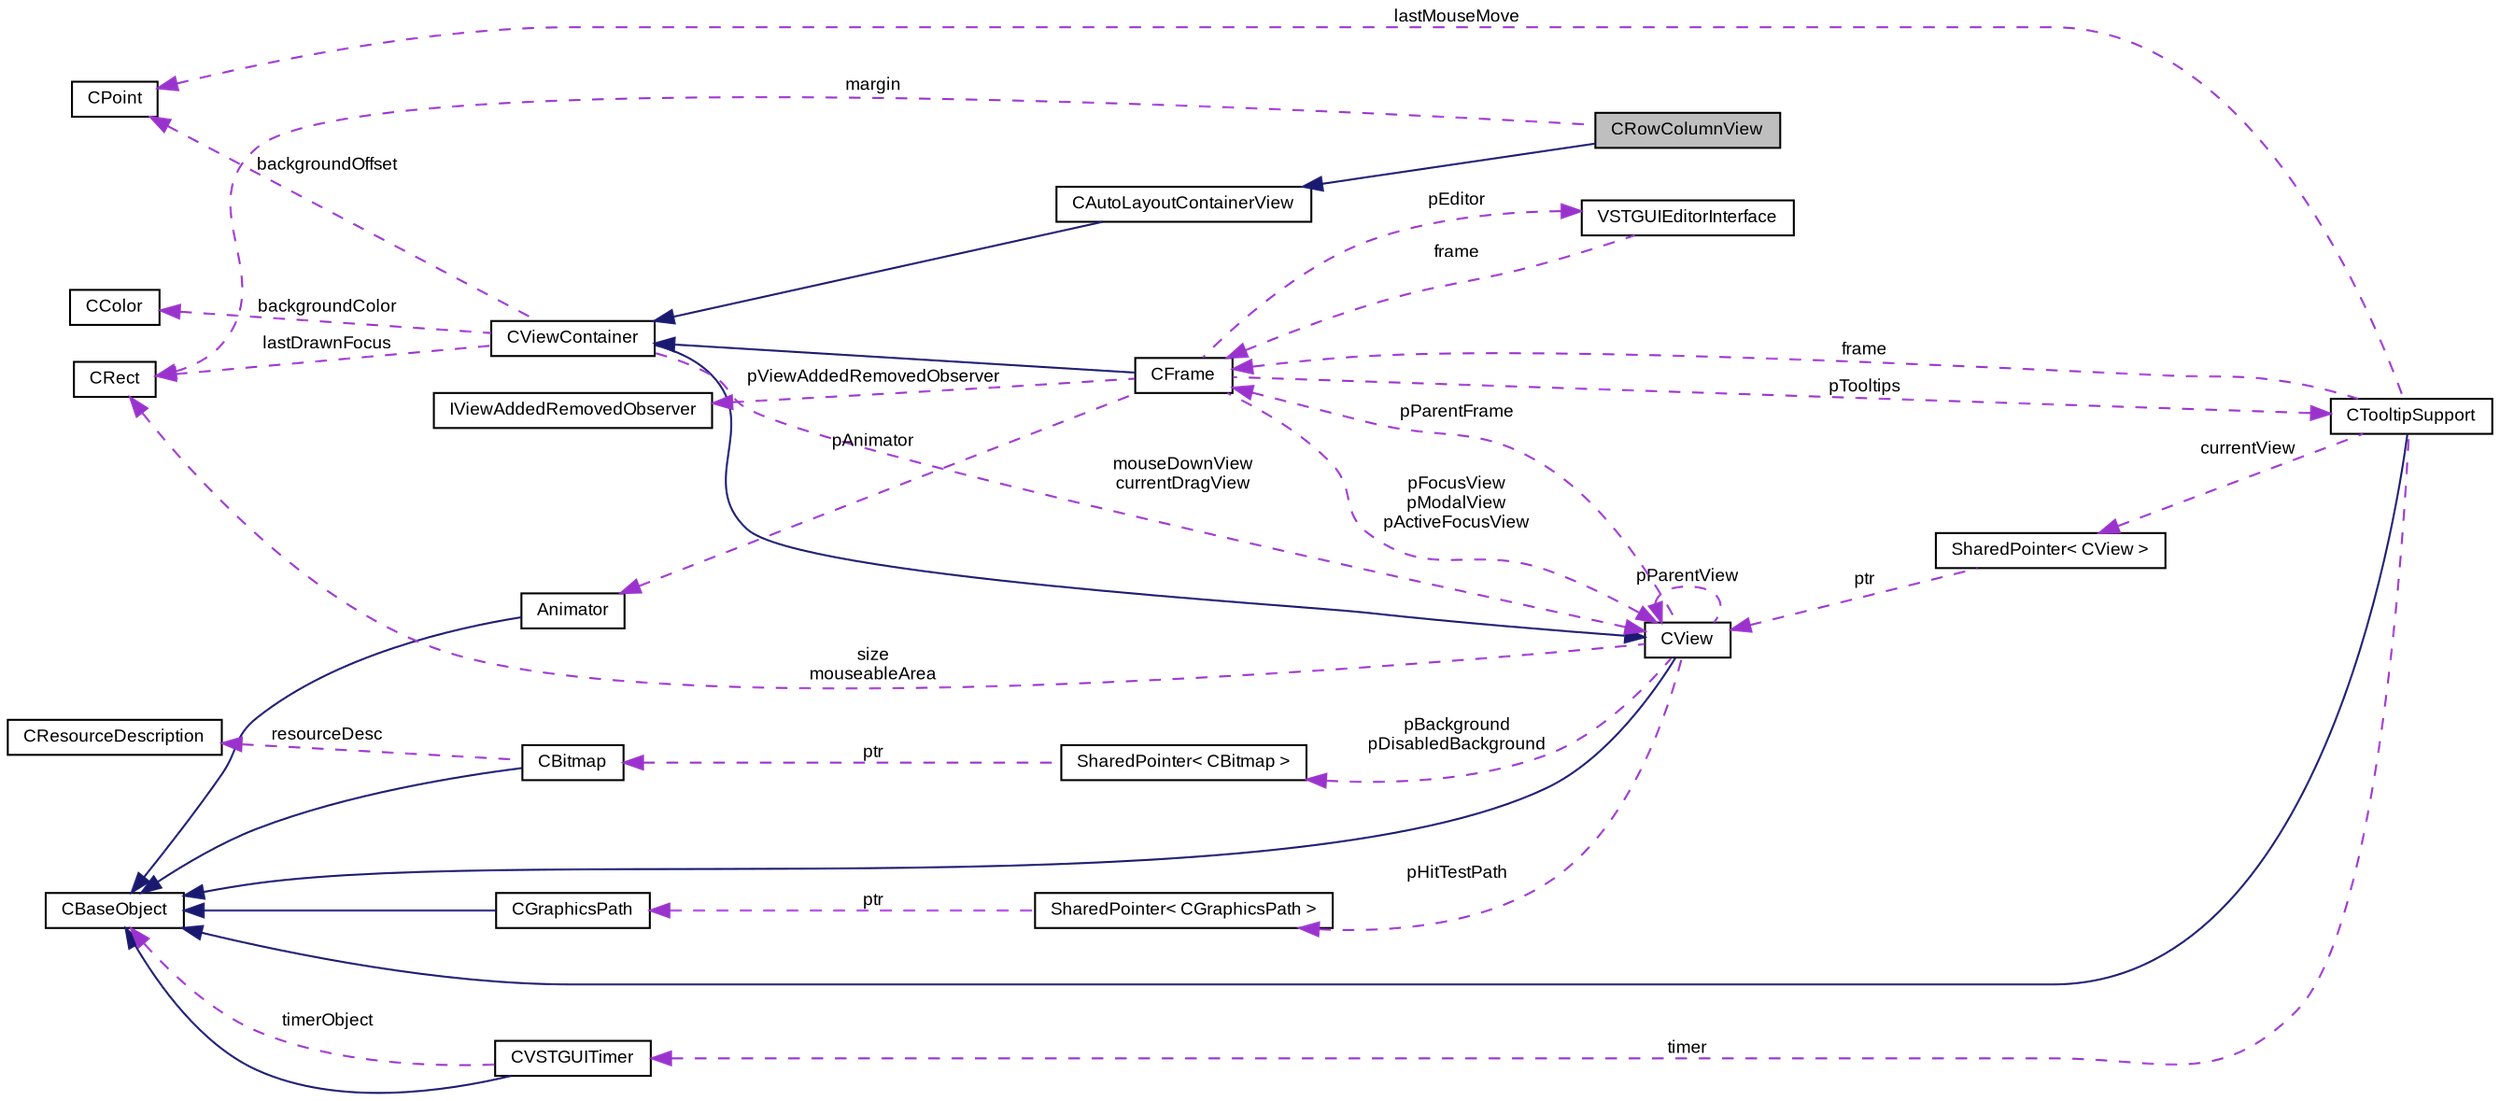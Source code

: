 digraph G
{
  bgcolor="transparent";
  edge [fontname="Arial",fontsize="9",labelfontname="Arial",labelfontsize="9"];
  node [fontname="Arial",fontsize="9",shape=record];
  rankdir=LR;
  Node1 [label="CRowColumnView",height=0.2,width=0.4,color="black", fillcolor="grey75", style="filled" fontcolor="black"];
  Node2 -> Node1 [dir=back,color="midnightblue",fontsize="9",style="solid",fontname="Arial"];
  Node2 [label="CAutoLayoutContainerView",height=0.2,width=0.4,color="black",URL="$class_v_s_t_g_u_i_1_1_c_auto_layout_container_view.html"];
  Node3 -> Node2 [dir=back,color="midnightblue",fontsize="9",style="solid",fontname="Arial"];
  Node3 [label="CViewContainer",height=0.2,width=0.4,color="black",URL="$class_v_s_t_g_u_i_1_1_c_view_container.html",tooltip="Container Class of CView objects."];
  Node4 -> Node3 [dir=back,color="midnightblue",fontsize="9",style="solid",fontname="Arial"];
  Node4 [label="CView",height=0.2,width=0.4,color="black",URL="$class_v_s_t_g_u_i_1_1_c_view.html",tooltip="Base Class of all view objects."];
  Node5 -> Node4 [dir=back,color="midnightblue",fontsize="9",style="solid",fontname="Arial"];
  Node5 [label="CBaseObject",height=0.2,width=0.4,color="black",URL="$class_v_s_t_g_u_i_1_1_c_base_object.html",tooltip="Base Object with reference counter."];
  Node6 -> Node4 [dir=back,color="darkorchid3",fontsize="9",style="dashed",label="pBackground\npDisabledBackground",fontname="Arial"];
  Node6 [label="SharedPointer\< CBitmap \>",height=0.2,width=0.4,color="black",URL="$class_v_s_t_g_u_i_1_1_shared_pointer.html"];
  Node7 -> Node6 [dir=back,color="darkorchid3",fontsize="9",style="dashed",label="ptr",fontname="Arial"];
  Node7 [label="CBitmap",height=0.2,width=0.4,color="black",URL="$class_v_s_t_g_u_i_1_1_c_bitmap.html",tooltip="Encapsulates various platform depended kinds of bitmaps."];
  Node5 -> Node7 [dir=back,color="midnightblue",fontsize="9",style="solid",fontname="Arial"];
  Node8 -> Node7 [dir=back,color="darkorchid3",fontsize="9",style="dashed",label="resourceDesc",fontname="Arial"];
  Node8 [label="CResourceDescription",height=0.2,width=0.4,color="black",URL="$class_v_s_t_g_u_i_1_1_c_resource_description.html",tooltip="Describes a resource by name or by ID."];
  Node9 -> Node4 [dir=back,color="darkorchid3",fontsize="9",style="dashed",label="pParentFrame",fontname="Arial"];
  Node9 [label="CFrame",height=0.2,width=0.4,color="black",URL="$class_v_s_t_g_u_i_1_1_c_frame.html",tooltip="The CFrame is the parent container of all views."];
  Node3 -> Node9 [dir=back,color="midnightblue",fontsize="9",style="solid",fontname="Arial"];
  Node10 -> Node9 [dir=back,color="darkorchid3",fontsize="9",style="dashed",label="pViewAddedRemovedObserver",fontname="Arial"];
  Node10 [label="IViewAddedRemovedObserver",height=0.2,width=0.4,color="black",URL="$class_v_s_t_g_u_i_1_1_i_view_added_removed_observer.html",tooltip="view added removed observer interface for CFrame"];
  Node4 -> Node9 [dir=back,color="darkorchid3",fontsize="9",style="dashed",label="pFocusView\npModalView\npActiveFocusView",fontname="Arial"];
  Node11 -> Node9 [dir=back,color="darkorchid3",fontsize="9",style="dashed",label="pAnimator",fontname="Arial"];
  Node11 [label="Animator",height=0.2,width=0.4,color="black",URL="$class_v_s_t_g_u_i_1_1_animation_1_1_animator.html",tooltip="Animation runner."];
  Node5 -> Node11 [dir=back,color="midnightblue",fontsize="9",style="solid",fontname="Arial"];
  Node12 -> Node9 [dir=back,color="darkorchid3",fontsize="9",style="dashed",label="pTooltips",fontname="Arial"];
  Node12 [label="CTooltipSupport",height=0.2,width=0.4,color="black",URL="$class_v_s_t_g_u_i_1_1_c_tooltip_support.html",tooltip="Generic Tooltip Support class."];
  Node5 -> Node12 [dir=back,color="midnightblue",fontsize="9",style="solid",fontname="Arial"];
  Node9 -> Node12 [dir=back,color="darkorchid3",fontsize="9",style="dashed",label="frame",fontname="Arial"];
  Node13 -> Node12 [dir=back,color="darkorchid3",fontsize="9",style="dashed",label="currentView",fontname="Arial"];
  Node13 [label="SharedPointer\< CView \>",height=0.2,width=0.4,color="black",URL="$class_v_s_t_g_u_i_1_1_shared_pointer.html"];
  Node4 -> Node13 [dir=back,color="darkorchid3",fontsize="9",style="dashed",label="ptr",fontname="Arial"];
  Node14 -> Node12 [dir=back,color="darkorchid3",fontsize="9",style="dashed",label="lastMouseMove",fontname="Arial"];
  Node14 [label="CPoint",height=0.2,width=0.4,color="black",URL="$struct_v_s_t_g_u_i_1_1_c_point.html",tooltip="Point structure."];
  Node15 -> Node12 [dir=back,color="darkorchid3",fontsize="9",style="dashed",label="timer",fontname="Arial"];
  Node15 [label="CVSTGUITimer",height=0.2,width=0.4,color="black",URL="$class_v_s_t_g_u_i_1_1_c_v_s_t_g_u_i_timer.html",tooltip="A timer class, which posts timer messages to CBaseObjects."];
  Node5 -> Node15 [dir=back,color="midnightblue",fontsize="9",style="solid",fontname="Arial"];
  Node5 -> Node15 [dir=back,color="darkorchid3",fontsize="9",style="dashed",label="timerObject",fontname="Arial"];
  Node16 -> Node9 [dir=back,color="darkorchid3",fontsize="9",style="dashed",label="pEditor",fontname="Arial"];
  Node16 [label="VSTGUIEditorInterface",height=0.2,width=0.4,color="black",URL="$class_v_s_t_g_u_i_1_1_v_s_t_g_u_i_editor_interface.html"];
  Node9 -> Node16 [dir=back,color="darkorchid3",fontsize="9",style="dashed",label="frame",fontname="Arial"];
  Node4 -> Node4 [dir=back,color="darkorchid3",fontsize="9",style="dashed",label="pParentView",fontname="Arial"];
  Node17 -> Node4 [dir=back,color="darkorchid3",fontsize="9",style="dashed",label="pHitTestPath",fontname="Arial"];
  Node17 [label="SharedPointer\< CGraphicsPath \>",height=0.2,width=0.4,color="black",URL="$class_v_s_t_g_u_i_1_1_shared_pointer.html"];
  Node18 -> Node17 [dir=back,color="darkorchid3",fontsize="9",style="dashed",label="ptr",fontname="Arial"];
  Node18 [label="CGraphicsPath",height=0.2,width=0.4,color="black",URL="$class_v_s_t_g_u_i_1_1_c_graphics_path.html",tooltip="Graphics Path Object."];
  Node5 -> Node18 [dir=back,color="midnightblue",fontsize="9",style="solid",fontname="Arial"];
  Node19 -> Node4 [dir=back,color="darkorchid3",fontsize="9",style="dashed",label="size\nmouseableArea",fontname="Arial"];
  Node19 [label="CRect",height=0.2,width=0.4,color="black",URL="$struct_v_s_t_g_u_i_1_1_c_rect.html",tooltip="Rect structure."];
  Node4 -> Node3 [dir=back,color="darkorchid3",fontsize="9",style="dashed",label="mouseDownView\ncurrentDragView",fontname="Arial"];
  Node14 -> Node3 [dir=back,color="darkorchid3",fontsize="9",style="dashed",label="backgroundOffset",fontname="Arial"];
  Node20 -> Node3 [dir=back,color="darkorchid3",fontsize="9",style="dashed",label="backgroundColor",fontname="Arial"];
  Node20 [label="CColor",height=0.2,width=0.4,color="black",URL="$struct_v_s_t_g_u_i_1_1_c_color.html",tooltip="RGBA Color structure."];
  Node19 -> Node3 [dir=back,color="darkorchid3",fontsize="9",style="dashed",label="lastDrawnFocus",fontname="Arial"];
  Node19 -> Node1 [dir=back,color="darkorchid3",fontsize="9",style="dashed",label="margin",fontname="Arial"];
}
